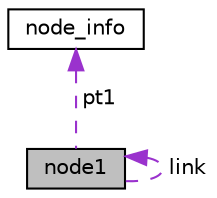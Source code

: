 digraph "node1"
{
  edge [fontname="Helvetica",fontsize="10",labelfontname="Helvetica",labelfontsize="10"];
  node [fontname="Helvetica",fontsize="10",shape=record];
  Node1 [label="node1",height=0.2,width=0.4,color="black", fillcolor="grey75", style="filled", fontcolor="black"];
  Node2 -> Node1 [dir="back",color="darkorchid3",fontsize="10",style="dashed",label=" pt1" ,fontname="Helvetica"];
  Node2 [label="node_info",height=0.2,width=0.4,color="black", fillcolor="white", style="filled",URL="$structnode__info.html"];
  Node1 -> Node1 [dir="back",color="darkorchid3",fontsize="10",style="dashed",label=" link" ,fontname="Helvetica"];
}
